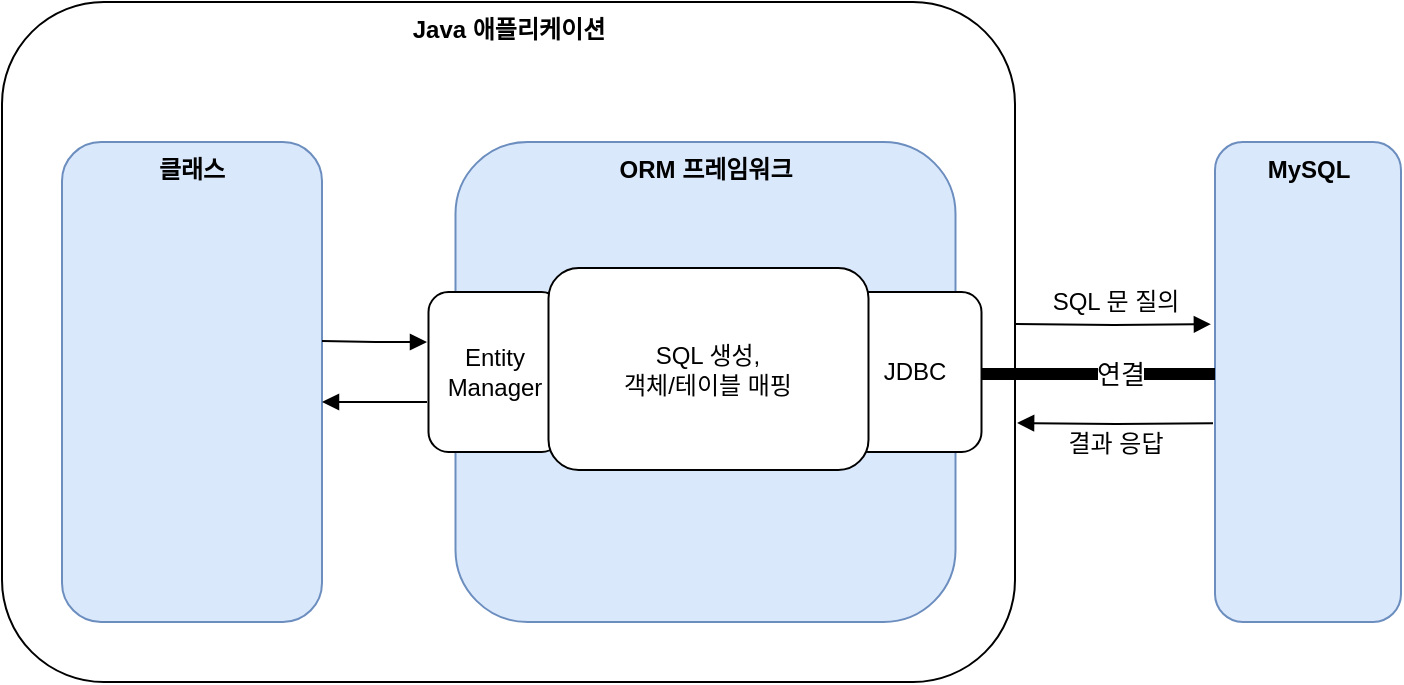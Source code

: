 <mxfile version="22.0.0" type="device">
  <diagram name="페이지-1" id="tJFZH1jbVdOIR45Gb91o">
    <mxGraphModel dx="1114" dy="894" grid="1" gridSize="10" guides="1" tooltips="1" connect="1" arrows="1" fold="1" page="1" pageScale="1" pageWidth="827" pageHeight="1169" math="0" shadow="0">
      <root>
        <mxCell id="0" />
        <mxCell id="1" parent="0" />
        <mxCell id="CGuNZ_FSrIHPiUT7MqIU-1" value="&lt;b&gt;Java 애플리케이션&lt;/b&gt;" style="rounded=1;whiteSpace=wrap;html=1;verticalAlign=top;" vertex="1" parent="1">
          <mxGeometry x="40" y="70" width="506.5" height="340" as="geometry" />
        </mxCell>
        <mxCell id="CGuNZ_FSrIHPiUT7MqIU-2" value="&lt;b&gt;클래스&lt;/b&gt;" style="rounded=1;whiteSpace=wrap;html=1;verticalAlign=top;fillColor=#dae8fc;strokeColor=#6c8ebf;" vertex="1" parent="1">
          <mxGeometry x="70" y="140" width="130" height="240" as="geometry" />
        </mxCell>
        <mxCell id="CGuNZ_FSrIHPiUT7MqIU-3" value="&lt;b&gt;ORM 프레임워크&lt;/b&gt;" style="rounded=1;whiteSpace=wrap;html=1;verticalAlign=top;fillColor=#dae8fc;strokeColor=#6c8ebf;" vertex="1" parent="1">
          <mxGeometry x="266.75" y="140" width="250" height="240" as="geometry" />
        </mxCell>
        <mxCell id="CGuNZ_FSrIHPiUT7MqIU-4" value="Entity&lt;br&gt;Manager" style="rounded=1;whiteSpace=wrap;html=1;" vertex="1" parent="1">
          <mxGeometry x="253.25" y="215" width="66.5" height="80" as="geometry" />
        </mxCell>
        <mxCell id="CGuNZ_FSrIHPiUT7MqIU-5" value="JDBC" style="rounded=1;whiteSpace=wrap;html=1;" vertex="1" parent="1">
          <mxGeometry x="463.25" y="215" width="66.5" height="80" as="geometry" />
        </mxCell>
        <mxCell id="CGuNZ_FSrIHPiUT7MqIU-6" value="SQL 생성,&lt;br&gt;객체/테이블 매핑" style="rounded=1;whiteSpace=wrap;html=1;" vertex="1" parent="1">
          <mxGeometry x="313.25" y="203" width="160" height="101" as="geometry" />
        </mxCell>
        <mxCell id="CGuNZ_FSrIHPiUT7MqIU-7" style="edgeStyle=orthogonalEdgeStyle;rounded=0;orthogonalLoop=1;jettySize=auto;html=1;endArrow=block;endFill=1;startSize=6;endSize=6;" edge="1" parent="1">
          <mxGeometry relative="1" as="geometry">
            <mxPoint x="200" y="239.5" as="sourcePoint" />
            <mxPoint x="252.5" y="240" as="targetPoint" />
          </mxGeometry>
        </mxCell>
        <mxCell id="CGuNZ_FSrIHPiUT7MqIU-8" style="edgeStyle=orthogonalEdgeStyle;rounded=0;orthogonalLoop=1;jettySize=auto;html=1;entryX=0;entryY=0.5;entryDx=0;entryDy=0;endArrow=none;endFill=0;startArrow=block;startFill=1;" edge="1" parent="1">
          <mxGeometry relative="1" as="geometry">
            <mxPoint x="200" y="270" as="sourcePoint" />
            <mxPoint x="252.5" y="270" as="targetPoint" />
          </mxGeometry>
        </mxCell>
        <mxCell id="CGuNZ_FSrIHPiUT7MqIU-9" value="&lt;b&gt;MySQL&lt;/b&gt;" style="rounded=1;whiteSpace=wrap;html=1;verticalAlign=top;fillColor=#dae8fc;strokeColor=#6c8ebf;" vertex="1" parent="1">
          <mxGeometry x="646.5" y="140" width="93" height="240" as="geometry" />
        </mxCell>
        <mxCell id="CGuNZ_FSrIHPiUT7MqIU-10" style="edgeStyle=orthogonalEdgeStyle;rounded=0;orthogonalLoop=1;jettySize=auto;html=1;entryX=-0.022;entryY=0.417;entryDx=0;entryDy=0;entryPerimeter=0;endArrow=block;endFill=1;" edge="1" parent="1">
          <mxGeometry relative="1" as="geometry">
            <mxPoint x="546.5" y="231" as="sourcePoint" />
            <mxPoint x="644.454" y="231.08" as="targetPoint" />
          </mxGeometry>
        </mxCell>
        <mxCell id="CGuNZ_FSrIHPiUT7MqIU-11" style="edgeStyle=orthogonalEdgeStyle;rounded=0;orthogonalLoop=1;jettySize=auto;html=1;entryX=-0.022;entryY=0.417;entryDx=0;entryDy=0;entryPerimeter=0;endArrow=none;endFill=0;startArrow=block;startFill=1;" edge="1" parent="1">
          <mxGeometry relative="1" as="geometry">
            <mxPoint x="547.55" y="280.5" as="sourcePoint" />
            <mxPoint x="645.504" y="280.58" as="targetPoint" />
          </mxGeometry>
        </mxCell>
        <mxCell id="CGuNZ_FSrIHPiUT7MqIU-12" value="SQL 문 질의" style="text;html=1;strokeColor=none;fillColor=none;align=center;verticalAlign=middle;whiteSpace=wrap;rounded=0;" vertex="1" parent="1">
          <mxGeometry x="556.5" y="210" width="80" height="20" as="geometry" />
        </mxCell>
        <mxCell id="CGuNZ_FSrIHPiUT7MqIU-13" value="결과 응답" style="text;html=1;strokeColor=none;fillColor=none;align=center;verticalAlign=middle;whiteSpace=wrap;rounded=0;" vertex="1" parent="1">
          <mxGeometry x="556.5" y="281" width="80" height="20" as="geometry" />
        </mxCell>
        <mxCell id="CGuNZ_FSrIHPiUT7MqIU-14" value="" style="endArrow=none;html=1;rounded=0;strokeWidth=6;" edge="1" parent="1">
          <mxGeometry width="50" height="50" relative="1" as="geometry">
            <mxPoint x="529.5" y="256" as="sourcePoint" />
            <mxPoint x="646.5" y="256" as="targetPoint" />
          </mxGeometry>
        </mxCell>
        <mxCell id="CGuNZ_FSrIHPiUT7MqIU-15" value="연결" style="edgeLabel;html=1;align=center;verticalAlign=middle;resizable=0;points=[];fontSize=13;" vertex="1" connectable="0" parent="CGuNZ_FSrIHPiUT7MqIU-14">
          <mxGeometry x="-0.115" relative="1" as="geometry">
            <mxPoint x="17" as="offset" />
          </mxGeometry>
        </mxCell>
      </root>
    </mxGraphModel>
  </diagram>
</mxfile>
